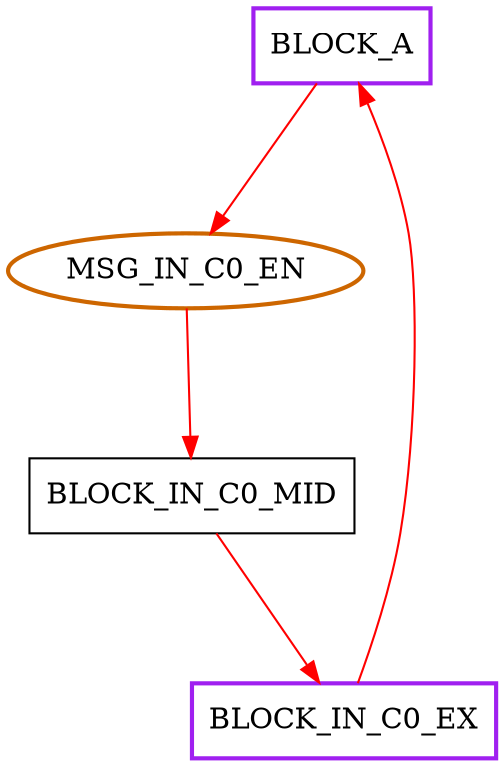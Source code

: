 digraph G {
graph [root="Demo",rankdir   = TB, nodesep           = 0.6, mindist     = 1.0, ranksep = 1.0, overlap = false]
node [style     = "filled", fillcolor = "white", color = "black"]
BLOCK_A[pos="0,0" cpu="0", flags="0x0010a007", type="block", tperiod="1000", pattern="A", patentry="true", patexit="true", beamproc="undefined", bpentry="false", bpexit="false", qlo="true", qhi="false", qil="false", shape     = "rectangle", fillcolor = "white", penwidth=2, color = "darkorange3", penwidth=2, color = "purple"];
BLOCK_IN_C0_EX[pos="144,0" cpu="0", flags="0x00108007", type="block", tperiod="1000", pattern="IN_C0", patentry="false", patexit="true", beamproc="undefined", bpentry="false", bpexit="false", qlo="true", qhi="false", qil="false", shape     = "rectangle", fillcolor = "white", penwidth=2, color = "purple"];
BLOCK_IN_C0_MID[pos="144,144" cpu="0", flags="0x00000007", type="block", tperiod="1000000000", pattern="IN_C0", patentry="false", patexit="false", beamproc="undefined", bpentry="false", bpexit="false", qlo="false", qhi="false", qil="false", shape     = "rectangle", fillcolor = "white"];
MSG_IN_C0_EN[pos="0,144" cpu="0", flags="0x00002002", type="tmsg", toffs="10", pattern="IN_C0", patentry="true", patexit="false", beamproc="undefined", bpentry="false", bpexit="false", fid="1", gid="0", evtno="0", beamin="0", sid="0", bpid="0", reqnobeam="0", vacc="0", id="0x1000000000000000", par="0x0000000000000000", tef="0", shape     = "oval", fillcolor = "white", penwidth=2, color = "darkorange3"];
BLOCK_IN_C0_MID->BLOCK_IN_C0_EX [type="defdst", color     = "red"];
MSG_IN_C0_EN->BLOCK_IN_C0_MID [type="defdst", color     = "red"];
BLOCK_A->MSG_IN_C0_EN [type="defdst", color     = "red"];
BLOCK_IN_C0_EX->BLOCK_A [type="defdst", color     = "red"];
}
